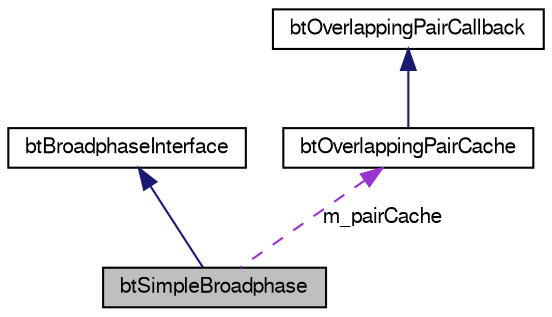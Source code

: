digraph G
{
  bgcolor="transparent";
  edge [fontname="FreeSans",fontsize=10,labelfontname="FreeSans",labelfontsize=10];
  node [fontname="FreeSans",fontsize=10,shape=record];
  Node1 [label="btSimpleBroadphase",height=0.2,width=0.4,color="black", fillcolor="grey75", style="filled" fontcolor="black"];
  Node2 -> Node1 [dir=back,color="midnightblue",fontsize=10,style="solid"];
  Node2 [label="btBroadphaseInterface",height=0.2,width=0.4,color="black",URL="$classbt_broadphase_interface.html"];
  Node3 -> Node1 [dir=back,color="darkorchid3",fontsize=10,style="dashed",label="m_pairCache"];
  Node3 [label="btOverlappingPairCache",height=0.2,width=0.4,color="black",URL="$classbt_overlapping_pair_cache.html"];
  Node4 -> Node3 [dir=back,color="midnightblue",fontsize=10,style="solid"];
  Node4 [label="btOverlappingPairCallback",height=0.2,width=0.4,color="black",URL="$classbt_overlapping_pair_callback.html",tooltip="The btOverlappingPairCallback class is an additional optional broadphase user callback..."];
}
